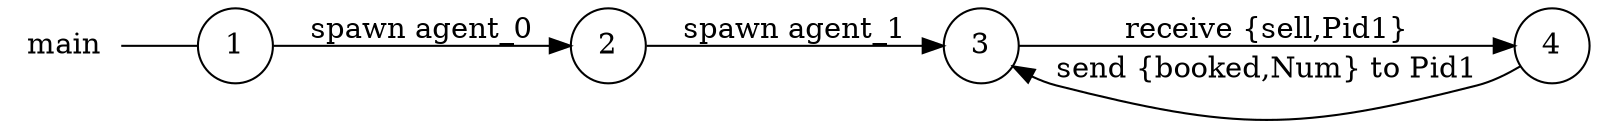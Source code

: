 digraph main {
	rankdir="LR";
	n_0 [label="main", shape="plaintext"];
	n_1 [id="1", shape=circle, label="1"];
	n_0 -> n_1 [arrowhead=none];
	n_2 [id="2", shape=circle, label="2"];
	n_3 [id="4", shape=circle, label="3"];
	n_4 [id="3", shape=circle, label="4"];

	n_1 -> n_2 [id="[$e|0]", label="spawn agent_0"];
	n_3 -> n_4 [id="[$e|2]", label="receive {sell,Pid1}"];
	n_2 -> n_3 [id="[$e|5]", label="spawn agent_1"];
	n_4 -> n_3 [id="[$e|4]", label="send {booked,Num} to Pid1"];
}
